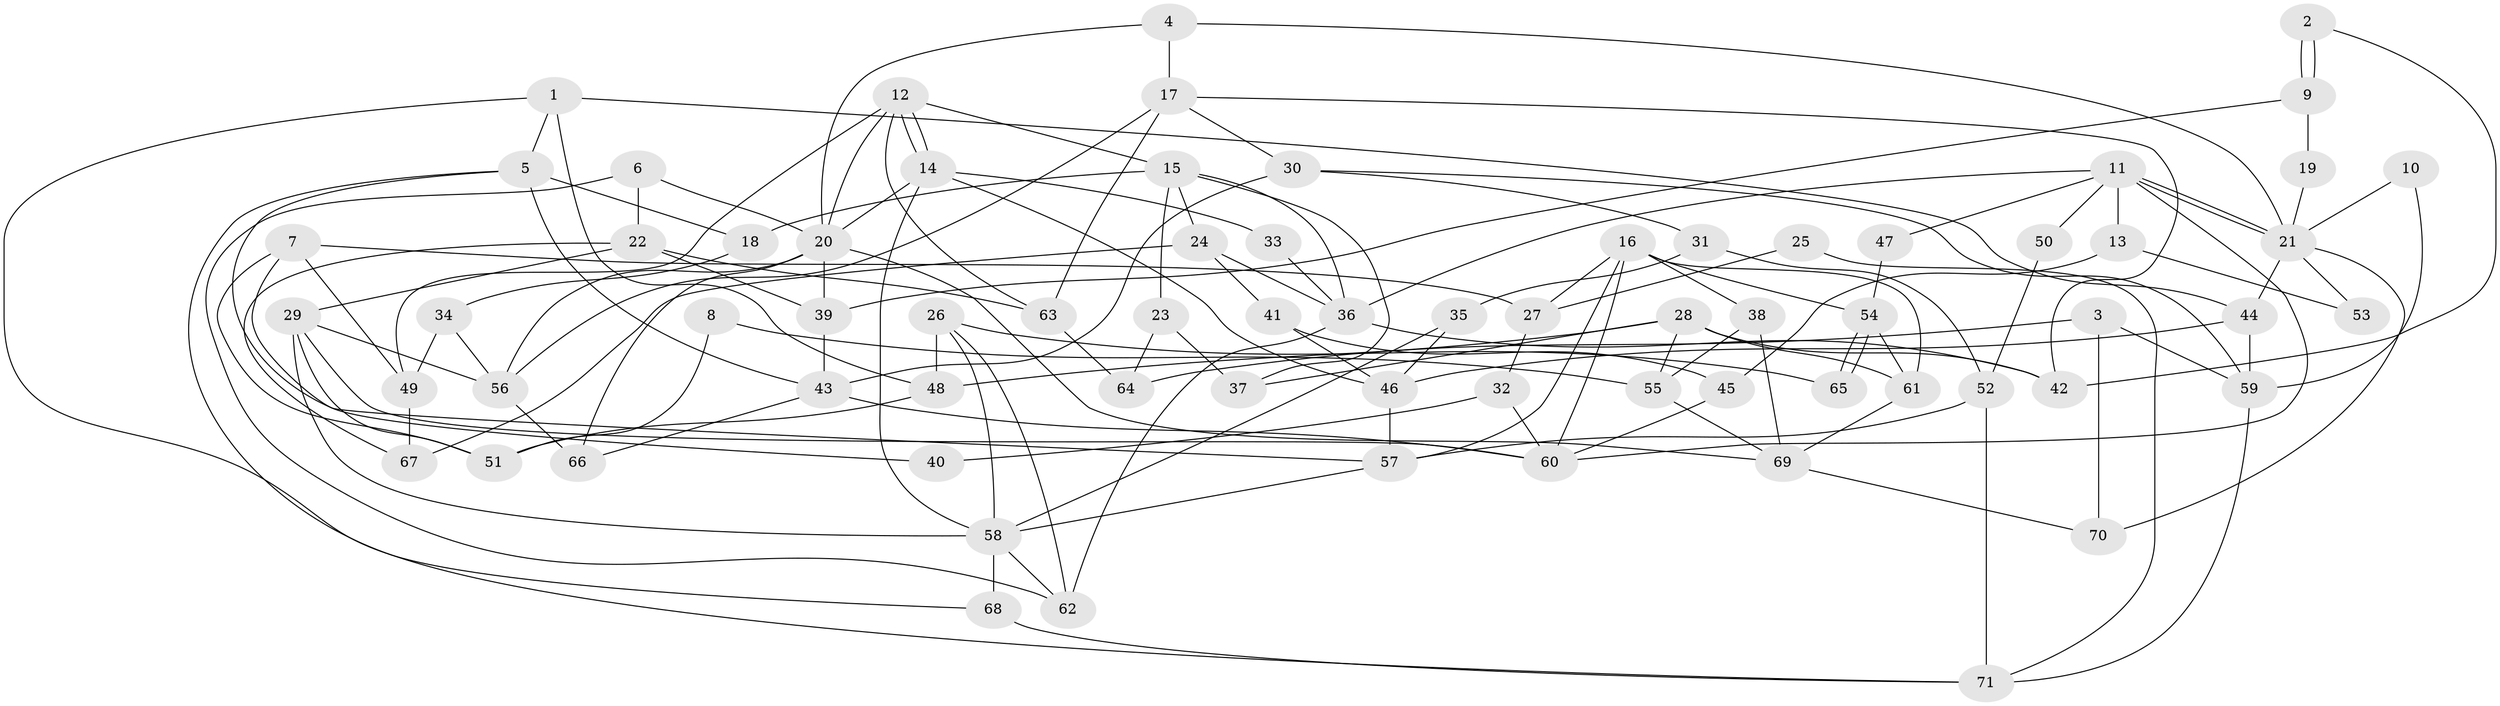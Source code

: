 // Generated by graph-tools (version 1.1) at 2025/50/03/09/25 04:50:50]
// undirected, 71 vertices, 142 edges
graph export_dot {
graph [start="1"]
  node [color=gray90,style=filled];
  1;
  2;
  3;
  4;
  5;
  6;
  7;
  8;
  9;
  10;
  11;
  12;
  13;
  14;
  15;
  16;
  17;
  18;
  19;
  20;
  21;
  22;
  23;
  24;
  25;
  26;
  27;
  28;
  29;
  30;
  31;
  32;
  33;
  34;
  35;
  36;
  37;
  38;
  39;
  40;
  41;
  42;
  43;
  44;
  45;
  46;
  47;
  48;
  49;
  50;
  51;
  52;
  53;
  54;
  55;
  56;
  57;
  58;
  59;
  60;
  61;
  62;
  63;
  64;
  65;
  66;
  67;
  68;
  69;
  70;
  71;
  1 -- 44;
  1 -- 68;
  1 -- 5;
  1 -- 48;
  2 -- 42;
  2 -- 9;
  2 -- 9;
  3 -- 59;
  3 -- 70;
  3 -- 64;
  4 -- 17;
  4 -- 20;
  4 -- 21;
  5 -- 18;
  5 -- 43;
  5 -- 57;
  5 -- 71;
  6 -- 62;
  6 -- 22;
  6 -- 20;
  7 -- 51;
  7 -- 49;
  7 -- 27;
  7 -- 40;
  8 -- 51;
  8 -- 55;
  9 -- 39;
  9 -- 19;
  10 -- 21;
  10 -- 59;
  11 -- 21;
  11 -- 21;
  11 -- 36;
  11 -- 13;
  11 -- 47;
  11 -- 50;
  11 -- 60;
  12 -- 14;
  12 -- 14;
  12 -- 20;
  12 -- 15;
  12 -- 49;
  12 -- 63;
  13 -- 45;
  13 -- 53;
  14 -- 20;
  14 -- 33;
  14 -- 46;
  14 -- 58;
  15 -- 36;
  15 -- 18;
  15 -- 23;
  15 -- 24;
  15 -- 37;
  16 -- 60;
  16 -- 57;
  16 -- 27;
  16 -- 38;
  16 -- 54;
  16 -- 61;
  17 -- 63;
  17 -- 30;
  17 -- 42;
  17 -- 56;
  18 -- 34;
  19 -- 21;
  20 -- 69;
  20 -- 39;
  20 -- 56;
  20 -- 66;
  21 -- 44;
  21 -- 53;
  21 -- 70;
  22 -- 29;
  22 -- 39;
  22 -- 63;
  22 -- 67;
  23 -- 64;
  23 -- 37;
  24 -- 36;
  24 -- 41;
  24 -- 67;
  25 -- 27;
  25 -- 71;
  26 -- 58;
  26 -- 48;
  26 -- 62;
  26 -- 65;
  27 -- 32;
  28 -- 61;
  28 -- 37;
  28 -- 42;
  28 -- 48;
  28 -- 55;
  29 -- 60;
  29 -- 56;
  29 -- 51;
  29 -- 58;
  30 -- 43;
  30 -- 59;
  30 -- 31;
  31 -- 35;
  31 -- 52;
  32 -- 60;
  32 -- 40;
  33 -- 36;
  34 -- 56;
  34 -- 49;
  35 -- 58;
  35 -- 46;
  36 -- 42;
  36 -- 62;
  38 -- 69;
  38 -- 55;
  39 -- 43;
  41 -- 46;
  41 -- 45;
  43 -- 66;
  43 -- 60;
  44 -- 46;
  44 -- 59;
  45 -- 60;
  46 -- 57;
  47 -- 54;
  48 -- 51;
  49 -- 67;
  50 -- 52;
  52 -- 57;
  52 -- 71;
  54 -- 65;
  54 -- 65;
  54 -- 61;
  55 -- 69;
  56 -- 66;
  57 -- 58;
  58 -- 62;
  58 -- 68;
  59 -- 71;
  61 -- 69;
  63 -- 64;
  68 -- 71;
  69 -- 70;
}
